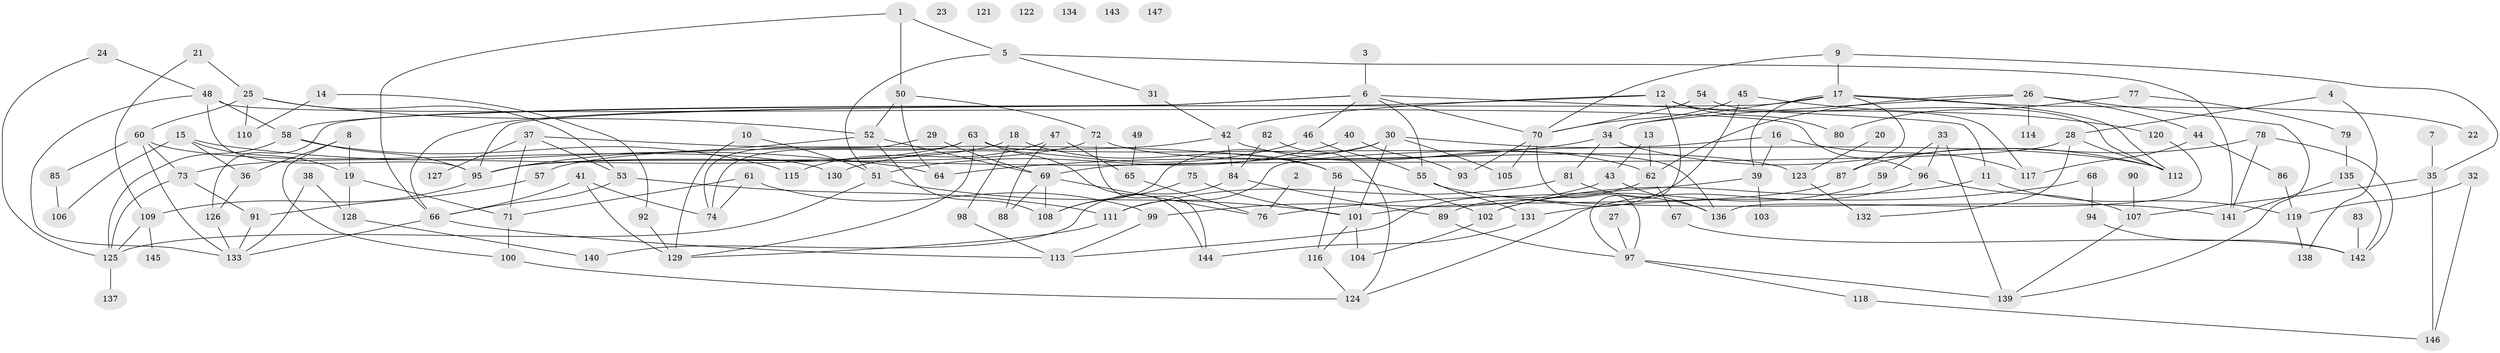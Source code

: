 // coarse degree distribution, {3: 0.20202020202020202, 1: 0.10101010101010101, 4: 0.12121212121212122, 7: 0.06060606060606061, 5: 0.1414141414141414, 2: 0.21212121212121213, 0: 0.06060606060606061, 9: 0.020202020202020204, 6: 0.04040404040404041, 8: 0.030303030303030304, 10: 0.010101010101010102}
// Generated by graph-tools (version 1.1) at 2025/41/03/06/25 10:41:20]
// undirected, 147 vertices, 226 edges
graph export_dot {
graph [start="1"]
  node [color=gray90,style=filled];
  1;
  2;
  3;
  4;
  5;
  6;
  7;
  8;
  9;
  10;
  11;
  12;
  13;
  14;
  15;
  16;
  17;
  18;
  19;
  20;
  21;
  22;
  23;
  24;
  25;
  26;
  27;
  28;
  29;
  30;
  31;
  32;
  33;
  34;
  35;
  36;
  37;
  38;
  39;
  40;
  41;
  42;
  43;
  44;
  45;
  46;
  47;
  48;
  49;
  50;
  51;
  52;
  53;
  54;
  55;
  56;
  57;
  58;
  59;
  60;
  61;
  62;
  63;
  64;
  65;
  66;
  67;
  68;
  69;
  70;
  71;
  72;
  73;
  74;
  75;
  76;
  77;
  78;
  79;
  80;
  81;
  82;
  83;
  84;
  85;
  86;
  87;
  88;
  89;
  90;
  91;
  92;
  93;
  94;
  95;
  96;
  97;
  98;
  99;
  100;
  101;
  102;
  103;
  104;
  105;
  106;
  107;
  108;
  109;
  110;
  111;
  112;
  113;
  114;
  115;
  116;
  117;
  118;
  119;
  120;
  121;
  122;
  123;
  124;
  125;
  126;
  127;
  128;
  129;
  130;
  131;
  132;
  133;
  134;
  135;
  136;
  137;
  138;
  139;
  140;
  141;
  142;
  143;
  144;
  145;
  146;
  147;
  1 -- 5;
  1 -- 50;
  1 -- 66;
  2 -- 76;
  3 -- 6;
  4 -- 28;
  4 -- 138;
  5 -- 31;
  5 -- 51;
  5 -- 141;
  6 -- 11;
  6 -- 46;
  6 -- 55;
  6 -- 66;
  6 -- 70;
  6 -- 95;
  7 -- 35;
  8 -- 19;
  8 -- 36;
  8 -- 100;
  9 -- 17;
  9 -- 35;
  9 -- 70;
  10 -- 51;
  10 -- 129;
  11 -- 102;
  11 -- 119;
  12 -- 42;
  12 -- 58;
  12 -- 80;
  12 -- 97;
  12 -- 112;
  13 -- 43;
  13 -- 62;
  14 -- 92;
  14 -- 110;
  15 -- 19;
  15 -- 36;
  15 -- 64;
  15 -- 106;
  16 -- 39;
  16 -- 111;
  16 -- 117;
  17 -- 22;
  17 -- 34;
  17 -- 39;
  17 -- 87;
  17 -- 112;
  17 -- 126;
  18 -- 56;
  18 -- 95;
  18 -- 98;
  19 -- 71;
  19 -- 128;
  20 -- 123;
  21 -- 25;
  21 -- 109;
  24 -- 48;
  24 -- 125;
  25 -- 52;
  25 -- 53;
  25 -- 60;
  25 -- 110;
  26 -- 34;
  26 -- 44;
  26 -- 62;
  26 -- 114;
  26 -- 139;
  27 -- 97;
  28 -- 69;
  28 -- 112;
  28 -- 132;
  29 -- 69;
  29 -- 74;
  30 -- 95;
  30 -- 101;
  30 -- 105;
  30 -- 108;
  30 -- 112;
  31 -- 42;
  32 -- 119;
  32 -- 146;
  33 -- 59;
  33 -- 96;
  33 -- 139;
  34 -- 64;
  34 -- 81;
  34 -- 112;
  35 -- 107;
  35 -- 146;
  36 -- 126;
  37 -- 53;
  37 -- 56;
  37 -- 71;
  37 -- 127;
  38 -- 128;
  38 -- 133;
  39 -- 76;
  39 -- 103;
  40 -- 51;
  40 -- 93;
  41 -- 66;
  41 -- 74;
  41 -- 129;
  42 -- 57;
  42 -- 62;
  42 -- 84;
  43 -- 99;
  43 -- 136;
  44 -- 86;
  44 -- 117;
  45 -- 70;
  45 -- 89;
  45 -- 120;
  46 -- 55;
  46 -- 130;
  47 -- 65;
  47 -- 88;
  47 -- 115;
  48 -- 58;
  48 -- 95;
  48 -- 96;
  48 -- 133;
  49 -- 65;
  50 -- 52;
  50 -- 64;
  50 -- 72;
  51 -- 101;
  51 -- 125;
  52 -- 69;
  52 -- 95;
  52 -- 108;
  53 -- 66;
  53 -- 111;
  54 -- 70;
  54 -- 117;
  55 -- 131;
  55 -- 141;
  56 -- 102;
  56 -- 116;
  57 -- 91;
  58 -- 95;
  58 -- 115;
  58 -- 125;
  59 -- 102;
  60 -- 73;
  60 -- 85;
  60 -- 130;
  60 -- 133;
  61 -- 71;
  61 -- 74;
  61 -- 99;
  62 -- 67;
  62 -- 113;
  63 -- 73;
  63 -- 74;
  63 -- 129;
  63 -- 136;
  63 -- 144;
  65 -- 76;
  66 -- 113;
  66 -- 133;
  67 -- 142;
  68 -- 94;
  68 -- 131;
  69 -- 76;
  69 -- 88;
  69 -- 108;
  70 -- 93;
  70 -- 97;
  70 -- 105;
  71 -- 100;
  72 -- 95;
  72 -- 123;
  72 -- 144;
  73 -- 91;
  73 -- 125;
  75 -- 101;
  75 -- 108;
  77 -- 79;
  77 -- 80;
  78 -- 87;
  78 -- 141;
  78 -- 142;
  79 -- 135;
  81 -- 111;
  81 -- 136;
  82 -- 84;
  82 -- 124;
  83 -- 142;
  84 -- 89;
  84 -- 140;
  85 -- 106;
  86 -- 119;
  87 -- 101;
  89 -- 97;
  90 -- 107;
  91 -- 133;
  92 -- 129;
  94 -- 142;
  95 -- 109;
  96 -- 107;
  96 -- 124;
  97 -- 118;
  97 -- 139;
  98 -- 113;
  99 -- 113;
  100 -- 124;
  101 -- 104;
  101 -- 116;
  102 -- 104;
  107 -- 139;
  109 -- 125;
  109 -- 145;
  111 -- 129;
  116 -- 124;
  118 -- 146;
  119 -- 138;
  120 -- 136;
  123 -- 132;
  125 -- 137;
  126 -- 133;
  128 -- 140;
  131 -- 144;
  135 -- 141;
  135 -- 142;
}

